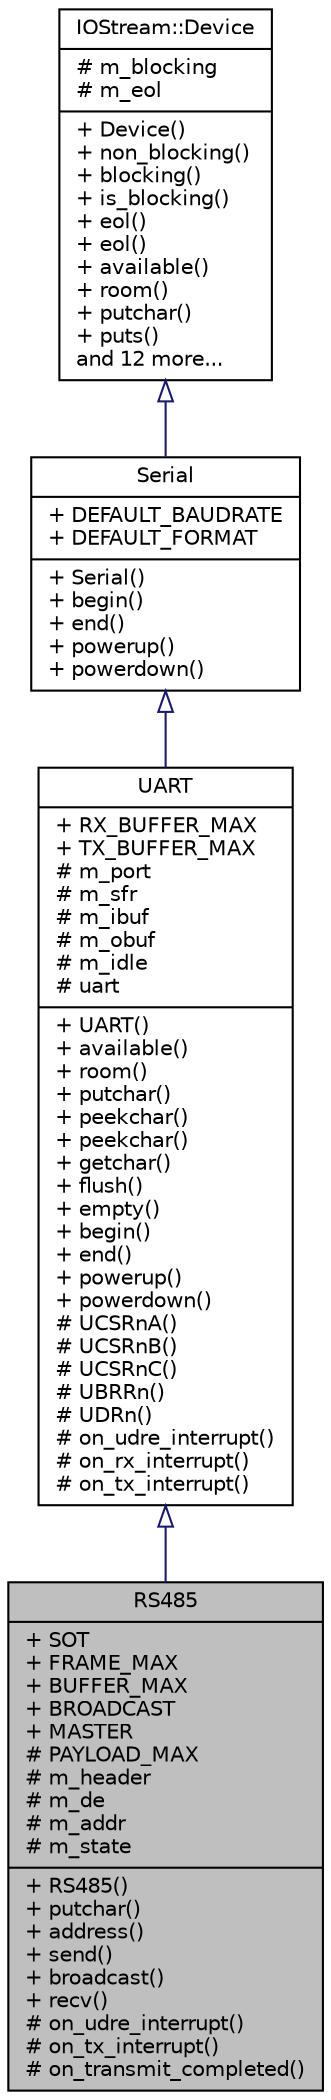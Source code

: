 digraph "RS485"
{
  edge [fontname="Helvetica",fontsize="10",labelfontname="Helvetica",labelfontsize="10"];
  node [fontname="Helvetica",fontsize="10",shape=record];
  Node1 [label="{RS485\n|+ SOT\l+ FRAME_MAX\l+ BUFFER_MAX\l+ BROADCAST\l+ MASTER\l# PAYLOAD_MAX\l# m_header\l# m_de\l# m_addr\l# m_state\l|+ RS485()\l+ putchar()\l+ address()\l+ send()\l+ broadcast()\l+ recv()\l# on_udre_interrupt()\l# on_tx_interrupt()\l# on_transmit_completed()\l}",height=0.2,width=0.4,color="black", fillcolor="grey75", style="filled", fontcolor="black"];
  Node2 -> Node1 [dir="back",color="midnightblue",fontsize="10",style="solid",arrowtail="onormal",fontname="Helvetica"];
  Node2 [label="{UART\n|+ RX_BUFFER_MAX\l+ TX_BUFFER_MAX\l# m_port\l# m_sfr\l# m_ibuf\l# m_obuf\l# m_idle\l# uart\l|+ UART()\l+ available()\l+ room()\l+ putchar()\l+ peekchar()\l+ peekchar()\l+ getchar()\l+ flush()\l+ empty()\l+ begin()\l+ end()\l+ powerup()\l+ powerdown()\l# UCSRnA()\l# UCSRnB()\l# UCSRnC()\l# UBRRn()\l# UDRn()\l# on_udre_interrupt()\l# on_rx_interrupt()\l# on_tx_interrupt()\l}",height=0.2,width=0.4,color="black", fillcolor="white", style="filled",URL="$d6/d83/classUART.html"];
  Node3 -> Node2 [dir="back",color="midnightblue",fontsize="10",style="solid",arrowtail="onormal",fontname="Helvetica"];
  Node3 [label="{Serial\n|+ DEFAULT_BAUDRATE\l+ DEFAULT_FORMAT\l|+ Serial()\l+ begin()\l+ end()\l+ powerup()\l+ powerdown()\l}",height=0.2,width=0.4,color="black", fillcolor="white", style="filled",URL="$da/d40/classSerial.html"];
  Node4 -> Node3 [dir="back",color="midnightblue",fontsize="10",style="solid",arrowtail="onormal",fontname="Helvetica"];
  Node4 [label="{IOStream::Device\n|# m_blocking\l# m_eol\l|+ Device()\l+ non_blocking()\l+ blocking()\l+ is_blocking()\l+ eol()\l+ eol()\l+ available()\l+ room()\l+ putchar()\l+ puts()\land 12 more...\l}",height=0.2,width=0.4,color="black", fillcolor="white", style="filled",URL="$d5/d57/classIOStream_1_1Device.html"];
}

